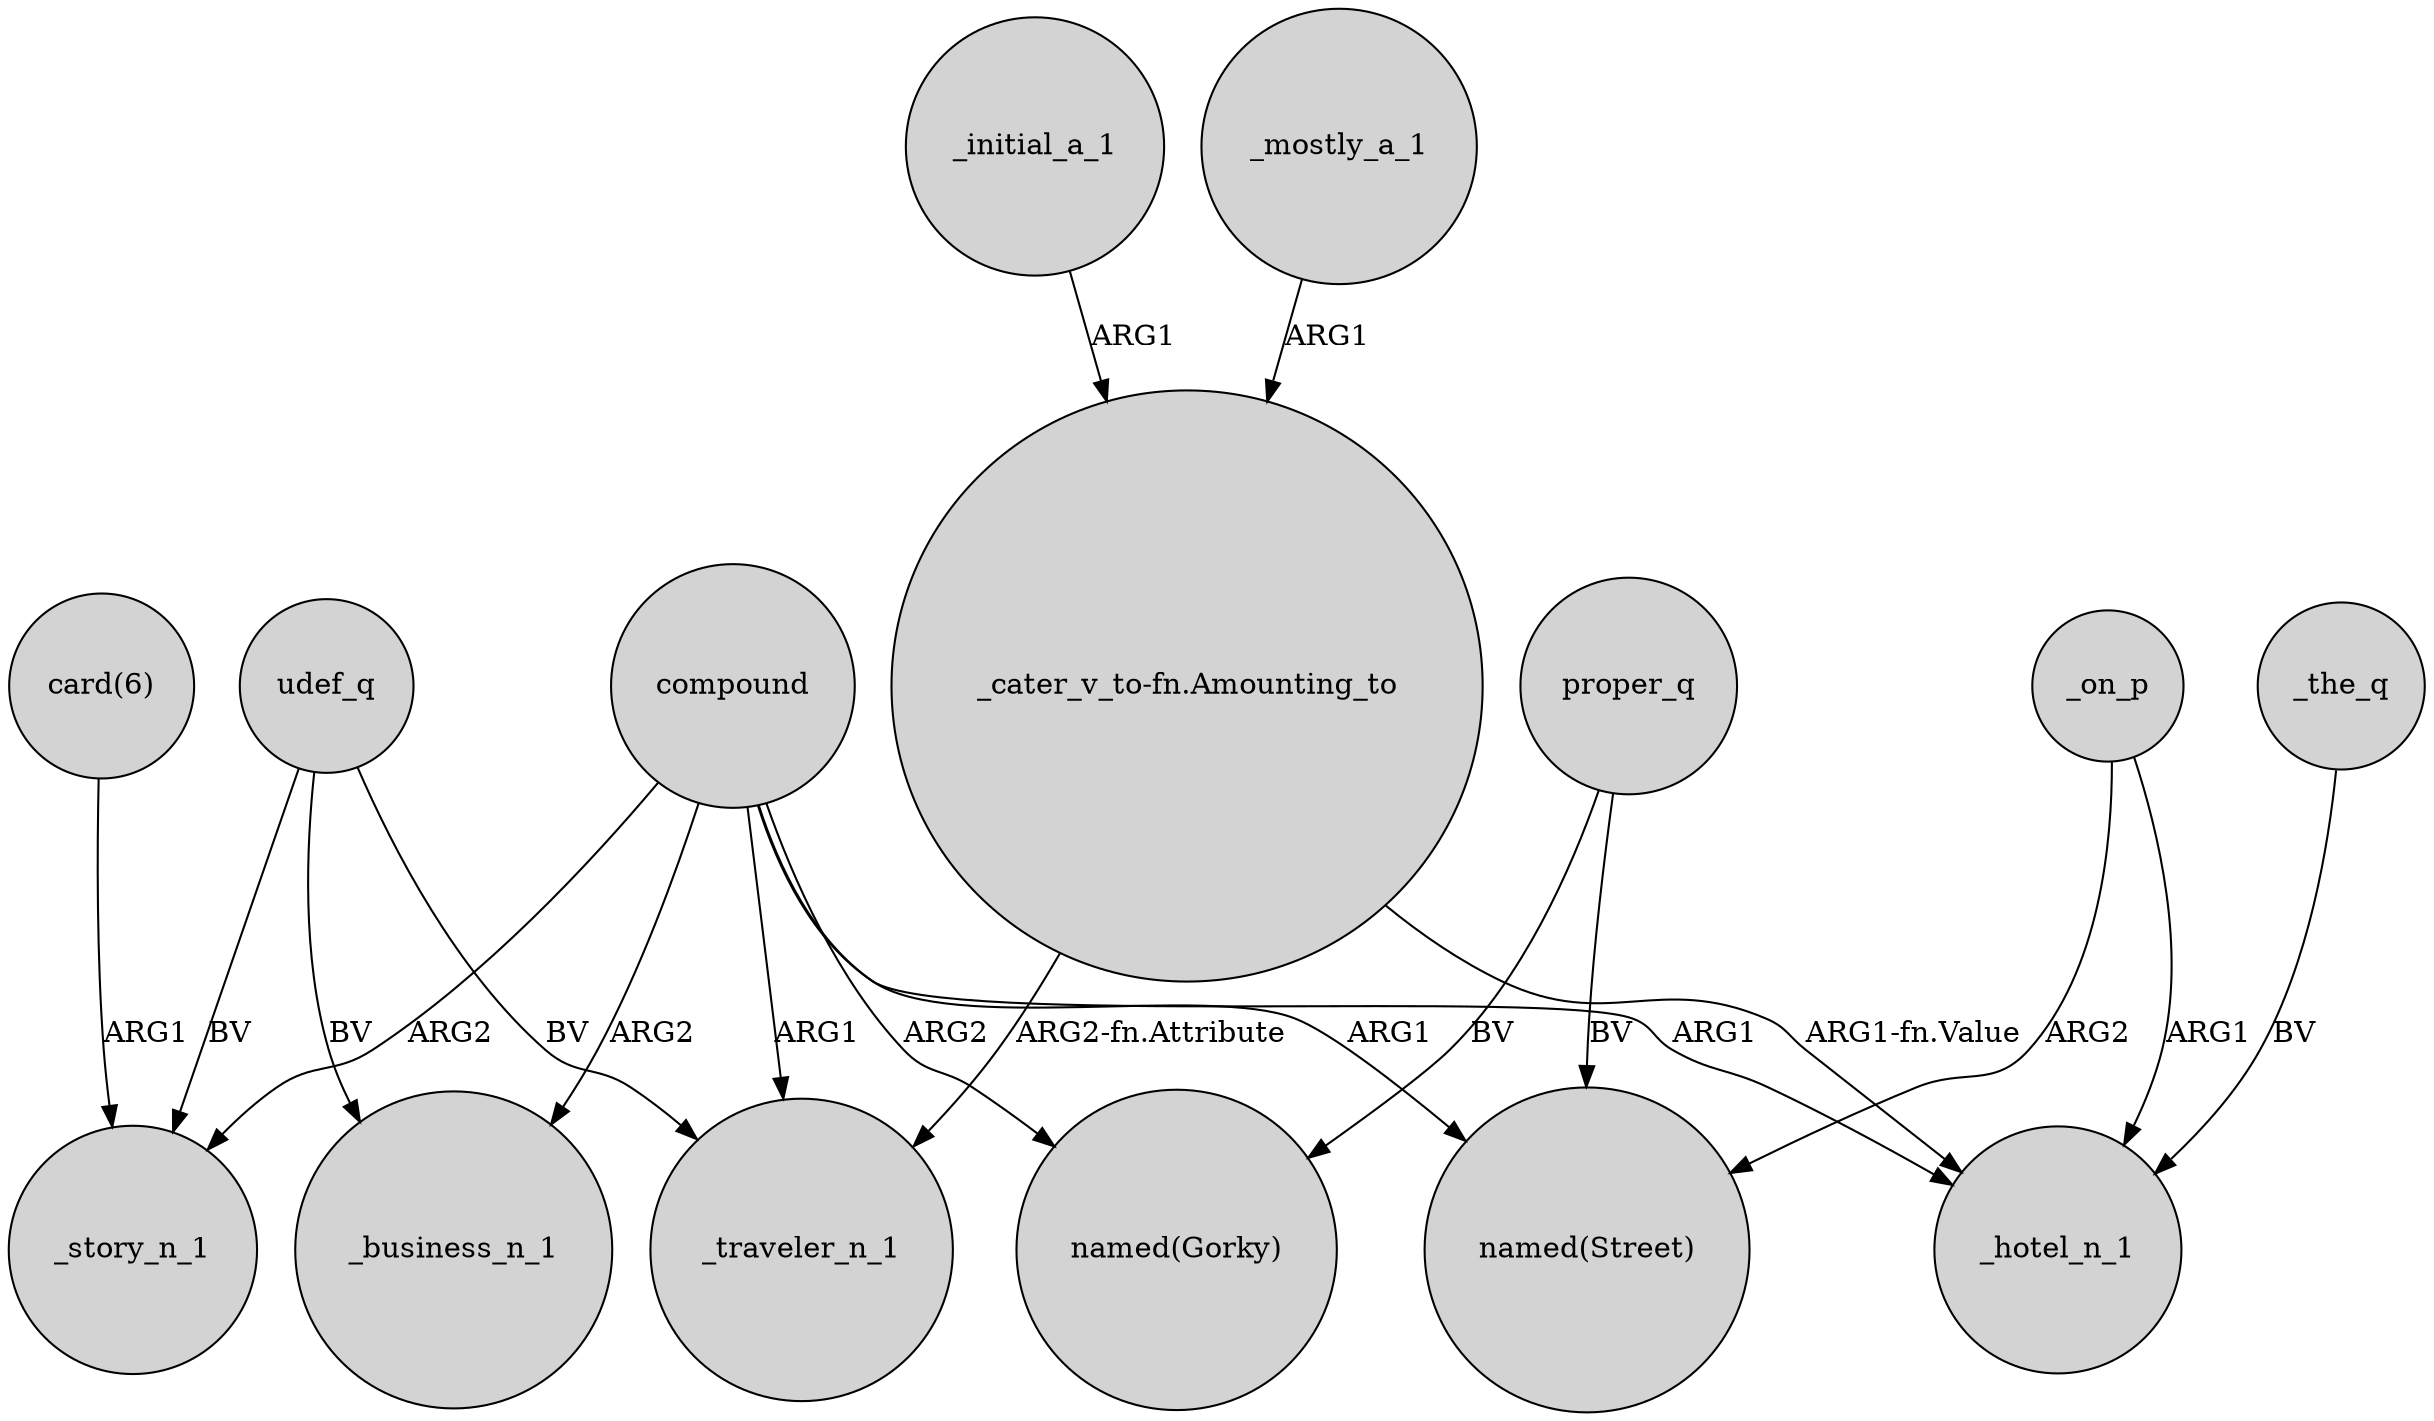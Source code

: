 digraph {
	node [shape=circle style=filled]
	compound -> _story_n_1 [label=ARG2]
	compound -> _hotel_n_1 [label=ARG1]
	udef_q -> _story_n_1 [label=BV]
	udef_q -> _traveler_n_1 [label=BV]
	_initial_a_1 -> "_cater_v_to-fn.Amounting_to" [label=ARG1]
	"card(6)" -> _story_n_1 [label=ARG1]
	_on_p -> "named(Street)" [label=ARG2]
	"_cater_v_to-fn.Amounting_to" -> _traveler_n_1 [label="ARG2-fn.Attribute"]
	_the_q -> _hotel_n_1 [label=BV]
	_mostly_a_1 -> "_cater_v_to-fn.Amounting_to" [label=ARG1]
	udef_q -> _business_n_1 [label=BV]
	compound -> _traveler_n_1 [label=ARG1]
	compound -> "named(Street)" [label=ARG1]
	proper_q -> "named(Gorky)" [label=BV]
	compound -> _business_n_1 [label=ARG2]
	"_cater_v_to-fn.Amounting_to" -> _hotel_n_1 [label="ARG1-fn.Value"]
	proper_q -> "named(Street)" [label=BV]
	_on_p -> _hotel_n_1 [label=ARG1]
	compound -> "named(Gorky)" [label=ARG2]
}
